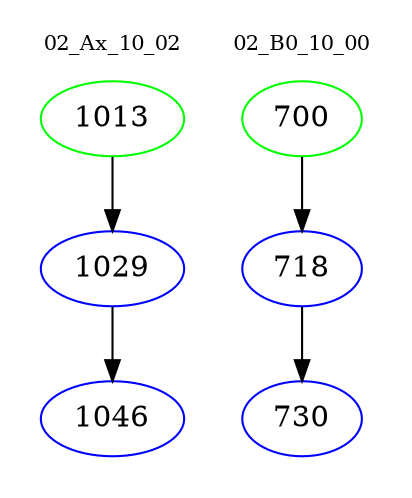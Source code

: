 digraph{
subgraph cluster_0 {
color = white
label = "02_Ax_10_02";
fontsize=10;
T0_1013 [label="1013", color="green"]
T0_1013 -> T0_1029 [color="black"]
T0_1029 [label="1029", color="blue"]
T0_1029 -> T0_1046 [color="black"]
T0_1046 [label="1046", color="blue"]
}
subgraph cluster_1 {
color = white
label = "02_B0_10_00";
fontsize=10;
T1_700 [label="700", color="green"]
T1_700 -> T1_718 [color="black"]
T1_718 [label="718", color="blue"]
T1_718 -> T1_730 [color="black"]
T1_730 [label="730", color="blue"]
}
}
